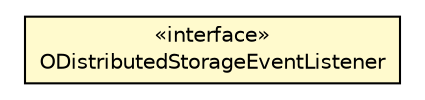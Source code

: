 #!/usr/local/bin/dot
#
# Class diagram 
# Generated by UMLGraph version R5_6-24-gf6e263 (http://www.umlgraph.org/)
#

digraph G {
	edge [fontname="Helvetica",fontsize=10,labelfontname="Helvetica",labelfontsize=10];
	node [fontname="Helvetica",fontsize=10,shape=plaintext];
	nodesep=0.25;
	ranksep=0.5;
	// com.orientechnologies.orient.server.distributed.impl.ODistributedStorageEventListener
	c1578831 [label=<<table title="com.orientechnologies.orient.server.distributed.impl.ODistributedStorageEventListener" border="0" cellborder="1" cellspacing="0" cellpadding="2" port="p" bgcolor="lemonChiffon" href="./ODistributedStorageEventListener.html">
		<tr><td><table border="0" cellspacing="0" cellpadding="1">
<tr><td align="center" balign="center"> &#171;interface&#187; </td></tr>
<tr><td align="center" balign="center"> ODistributedStorageEventListener </td></tr>
		</table></td></tr>
		</table>>, URL="./ODistributedStorageEventListener.html", fontname="Helvetica", fontcolor="black", fontsize=10.0];
}

